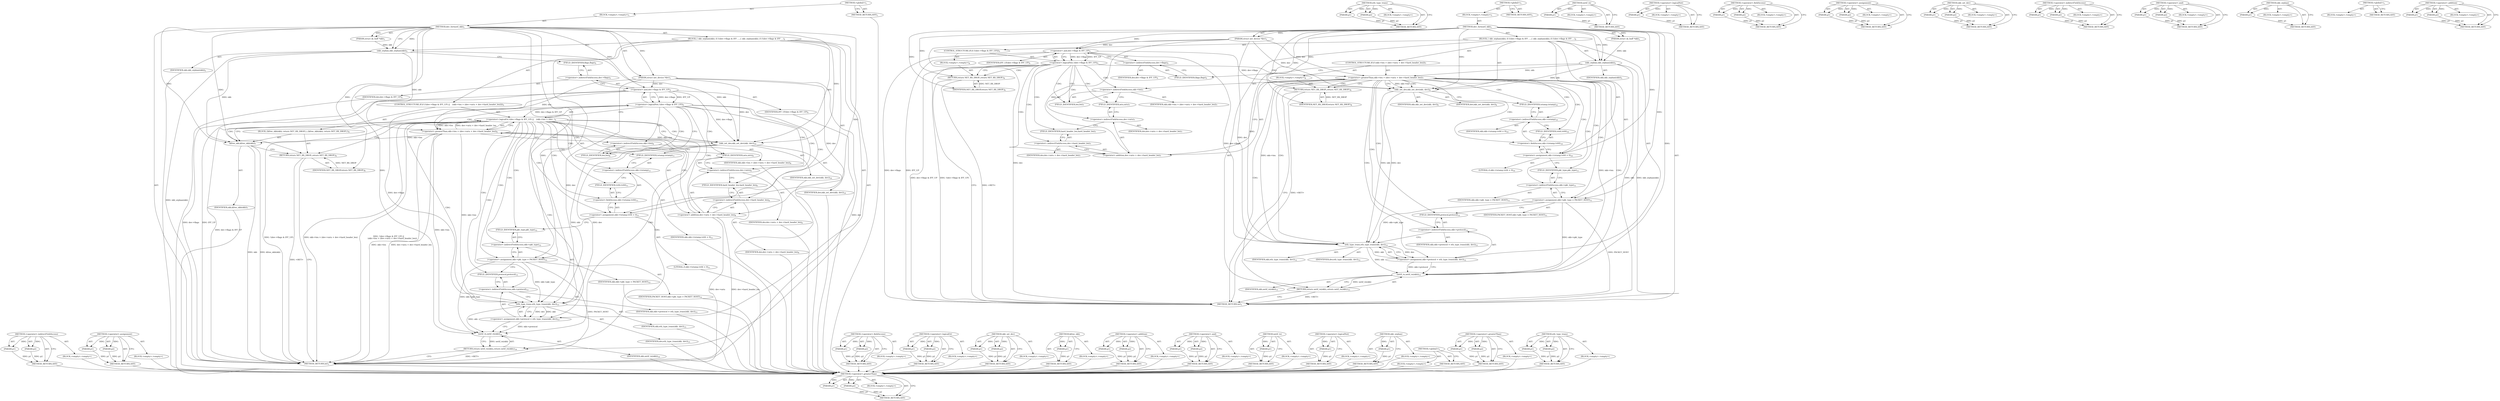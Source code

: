 digraph "eth_type_trans" {
vulnerable_103 [label=<(METHOD,&lt;operator&gt;.greaterThan)>];
vulnerable_104 [label=<(PARAM,p1)>];
vulnerable_105 [label=<(PARAM,p2)>];
vulnerable_106 [label=<(BLOCK,&lt;empty&gt;,&lt;empty&gt;)>];
vulnerable_107 [label=<(METHOD_RETURN,ANY)>];
vulnerable_128 [label=<(METHOD,eth_type_trans)>];
vulnerable_129 [label=<(PARAM,p1)>];
vulnerable_130 [label=<(PARAM,p2)>];
vulnerable_131 [label=<(BLOCK,&lt;empty&gt;,&lt;empty&gt;)>];
vulnerable_132 [label=<(METHOD_RETURN,ANY)>];
vulnerable_6 [label=<(METHOD,&lt;global&gt;)<SUB>1</SUB>>];
vulnerable_7 [label=<(BLOCK,&lt;empty&gt;,&lt;empty&gt;)<SUB>1</SUB>>];
vulnerable_8 [label=<(METHOD,dev_forward_skb)<SUB>1</SUB>>];
vulnerable_9 [label=<(PARAM,struct net_device *dev)<SUB>1</SUB>>];
vulnerable_10 [label=<(PARAM,struct sk_buff *skb)<SUB>1</SUB>>];
vulnerable_11 [label=<(BLOCK,{
 	skb_orphan(skb);
 
	if (!(dev-&gt;flags &amp; IFF_...,{
 	skb_orphan(skb);
 
	if (!(dev-&gt;flags &amp; IFF_...)<SUB>2</SUB>>];
vulnerable_12 [label=<(skb_orphan,skb_orphan(skb))<SUB>3</SUB>>];
vulnerable_13 [label=<(IDENTIFIER,skb,skb_orphan(skb))<SUB>3</SUB>>];
vulnerable_14 [label=<(CONTROL_STRUCTURE,IF,if (!(dev-&gt;flags &amp; IFF_UP)))<SUB>5</SUB>>];
vulnerable_15 [label=<(&lt;operator&gt;.logicalNot,!(dev-&gt;flags &amp; IFF_UP))<SUB>5</SUB>>];
vulnerable_16 [label=<(&lt;operator&gt;.and,dev-&gt;flags &amp; IFF_UP)<SUB>5</SUB>>];
vulnerable_17 [label=<(&lt;operator&gt;.indirectFieldAccess,dev-&gt;flags)<SUB>5</SUB>>];
vulnerable_18 [label=<(IDENTIFIER,dev,dev-&gt;flags &amp; IFF_UP)<SUB>5</SUB>>];
vulnerable_19 [label=<(FIELD_IDENTIFIER,flags,flags)<SUB>5</SUB>>];
vulnerable_20 [label=<(IDENTIFIER,IFF_UP,dev-&gt;flags &amp; IFF_UP)<SUB>5</SUB>>];
vulnerable_21 [label=<(BLOCK,&lt;empty&gt;,&lt;empty&gt;)<SUB>6</SUB>>];
vulnerable_22 [label=<(RETURN,return NET_RX_DROP;,return NET_RX_DROP;)<SUB>6</SUB>>];
vulnerable_23 [label=<(IDENTIFIER,NET_RX_DROP,return NET_RX_DROP;)<SUB>6</SUB>>];
vulnerable_24 [label=<(CONTROL_STRUCTURE,IF,if (skb-&gt;len &gt; (dev-&gt;mtu + dev-&gt;hard_header_len)))<SUB>7</SUB>>];
vulnerable_25 [label=<(&lt;operator&gt;.greaterThan,skb-&gt;len &gt; (dev-&gt;mtu + dev-&gt;hard_header_len))<SUB>7</SUB>>];
vulnerable_26 [label=<(&lt;operator&gt;.indirectFieldAccess,skb-&gt;len)<SUB>7</SUB>>];
vulnerable_27 [label=<(IDENTIFIER,skb,skb-&gt;len &gt; (dev-&gt;mtu + dev-&gt;hard_header_len))<SUB>7</SUB>>];
vulnerable_28 [label=<(FIELD_IDENTIFIER,len,len)<SUB>7</SUB>>];
vulnerable_29 [label=<(&lt;operator&gt;.addition,dev-&gt;mtu + dev-&gt;hard_header_len)<SUB>7</SUB>>];
vulnerable_30 [label=<(&lt;operator&gt;.indirectFieldAccess,dev-&gt;mtu)<SUB>7</SUB>>];
vulnerable_31 [label=<(IDENTIFIER,dev,dev-&gt;mtu + dev-&gt;hard_header_len)<SUB>7</SUB>>];
vulnerable_32 [label=<(FIELD_IDENTIFIER,mtu,mtu)<SUB>7</SUB>>];
vulnerable_33 [label=<(&lt;operator&gt;.indirectFieldAccess,dev-&gt;hard_header_len)<SUB>7</SUB>>];
vulnerable_34 [label=<(IDENTIFIER,dev,dev-&gt;mtu + dev-&gt;hard_header_len)<SUB>7</SUB>>];
vulnerable_35 [label=<(FIELD_IDENTIFIER,hard_header_len,hard_header_len)<SUB>7</SUB>>];
vulnerable_36 [label=<(BLOCK,&lt;empty&gt;,&lt;empty&gt;)<SUB>8</SUB>>];
vulnerable_37 [label=<(RETURN,return NET_RX_DROP;,return NET_RX_DROP;)<SUB>8</SUB>>];
vulnerable_38 [label=<(IDENTIFIER,NET_RX_DROP,return NET_RX_DROP;)<SUB>8</SUB>>];
vulnerable_39 [label=<(skb_set_dev,skb_set_dev(skb, dev))<SUB>9</SUB>>];
vulnerable_40 [label=<(IDENTIFIER,skb,skb_set_dev(skb, dev))<SUB>9</SUB>>];
vulnerable_41 [label=<(IDENTIFIER,dev,skb_set_dev(skb, dev))<SUB>9</SUB>>];
vulnerable_42 [label=<(&lt;operator&gt;.assignment,skb-&gt;tstamp.tv64 = 0)<SUB>10</SUB>>];
vulnerable_43 [label=<(&lt;operator&gt;.fieldAccess,skb-&gt;tstamp.tv64)<SUB>10</SUB>>];
vulnerable_44 [label=<(&lt;operator&gt;.indirectFieldAccess,skb-&gt;tstamp)<SUB>10</SUB>>];
vulnerable_45 [label=<(IDENTIFIER,skb,skb-&gt;tstamp.tv64 = 0)<SUB>10</SUB>>];
vulnerable_46 [label=<(FIELD_IDENTIFIER,tstamp,tstamp)<SUB>10</SUB>>];
vulnerable_47 [label=<(FIELD_IDENTIFIER,tv64,tv64)<SUB>10</SUB>>];
vulnerable_48 [label=<(LITERAL,0,skb-&gt;tstamp.tv64 = 0)<SUB>10</SUB>>];
vulnerable_49 [label=<(&lt;operator&gt;.assignment,skb-&gt;pkt_type = PACKET_HOST)<SUB>11</SUB>>];
vulnerable_50 [label=<(&lt;operator&gt;.indirectFieldAccess,skb-&gt;pkt_type)<SUB>11</SUB>>];
vulnerable_51 [label=<(IDENTIFIER,skb,skb-&gt;pkt_type = PACKET_HOST)<SUB>11</SUB>>];
vulnerable_52 [label=<(FIELD_IDENTIFIER,pkt_type,pkt_type)<SUB>11</SUB>>];
vulnerable_53 [label=<(IDENTIFIER,PACKET_HOST,skb-&gt;pkt_type = PACKET_HOST)<SUB>11</SUB>>];
vulnerable_54 [label=<(&lt;operator&gt;.assignment,skb-&gt;protocol = eth_type_trans(skb, dev))<SUB>12</SUB>>];
vulnerable_55 [label=<(&lt;operator&gt;.indirectFieldAccess,skb-&gt;protocol)<SUB>12</SUB>>];
vulnerable_56 [label=<(IDENTIFIER,skb,skb-&gt;protocol = eth_type_trans(skb, dev))<SUB>12</SUB>>];
vulnerable_57 [label=<(FIELD_IDENTIFIER,protocol,protocol)<SUB>12</SUB>>];
vulnerable_58 [label=<(eth_type_trans,eth_type_trans(skb, dev))<SUB>12</SUB>>];
vulnerable_59 [label=<(IDENTIFIER,skb,eth_type_trans(skb, dev))<SUB>12</SUB>>];
vulnerable_60 [label=<(IDENTIFIER,dev,eth_type_trans(skb, dev))<SUB>12</SUB>>];
vulnerable_61 [label=<(RETURN,return netif_rx(skb);,return netif_rx(skb);)<SUB>13</SUB>>];
vulnerable_62 [label=<(netif_rx,netif_rx(skb))<SUB>13</SUB>>];
vulnerable_63 [label=<(IDENTIFIER,skb,netif_rx(skb))<SUB>13</SUB>>];
vulnerable_64 [label=<(METHOD_RETURN,int)<SUB>1</SUB>>];
vulnerable_66 [label=<(METHOD_RETURN,ANY)<SUB>1</SUB>>];
vulnerable_133 [label=<(METHOD,netif_rx)>];
vulnerable_134 [label=<(PARAM,p1)>];
vulnerable_135 [label=<(BLOCK,&lt;empty&gt;,&lt;empty&gt;)>];
vulnerable_136 [label=<(METHOD_RETURN,ANY)>];
vulnerable_89 [label=<(METHOD,&lt;operator&gt;.logicalNot)>];
vulnerable_90 [label=<(PARAM,p1)>];
vulnerable_91 [label=<(BLOCK,&lt;empty&gt;,&lt;empty&gt;)>];
vulnerable_92 [label=<(METHOD_RETURN,ANY)>];
vulnerable_123 [label=<(METHOD,&lt;operator&gt;.fieldAccess)>];
vulnerable_124 [label=<(PARAM,p1)>];
vulnerable_125 [label=<(PARAM,p2)>];
vulnerable_126 [label=<(BLOCK,&lt;empty&gt;,&lt;empty&gt;)>];
vulnerable_127 [label=<(METHOD_RETURN,ANY)>];
vulnerable_118 [label=<(METHOD,&lt;operator&gt;.assignment)>];
vulnerable_119 [label=<(PARAM,p1)>];
vulnerable_120 [label=<(PARAM,p2)>];
vulnerable_121 [label=<(BLOCK,&lt;empty&gt;,&lt;empty&gt;)>];
vulnerable_122 [label=<(METHOD_RETURN,ANY)>];
vulnerable_113 [label=<(METHOD,skb_set_dev)>];
vulnerable_114 [label=<(PARAM,p1)>];
vulnerable_115 [label=<(PARAM,p2)>];
vulnerable_116 [label=<(BLOCK,&lt;empty&gt;,&lt;empty&gt;)>];
vulnerable_117 [label=<(METHOD_RETURN,ANY)>];
vulnerable_98 [label=<(METHOD,&lt;operator&gt;.indirectFieldAccess)>];
vulnerable_99 [label=<(PARAM,p1)>];
vulnerable_100 [label=<(PARAM,p2)>];
vulnerable_101 [label=<(BLOCK,&lt;empty&gt;,&lt;empty&gt;)>];
vulnerable_102 [label=<(METHOD_RETURN,ANY)>];
vulnerable_93 [label=<(METHOD,&lt;operator&gt;.and)>];
vulnerable_94 [label=<(PARAM,p1)>];
vulnerable_95 [label=<(PARAM,p2)>];
vulnerable_96 [label=<(BLOCK,&lt;empty&gt;,&lt;empty&gt;)>];
vulnerable_97 [label=<(METHOD_RETURN,ANY)>];
vulnerable_85 [label=<(METHOD,skb_orphan)>];
vulnerable_86 [label=<(PARAM,p1)>];
vulnerable_87 [label=<(BLOCK,&lt;empty&gt;,&lt;empty&gt;)>];
vulnerable_88 [label=<(METHOD_RETURN,ANY)>];
vulnerable_79 [label=<(METHOD,&lt;global&gt;)<SUB>1</SUB>>];
vulnerable_80 [label=<(BLOCK,&lt;empty&gt;,&lt;empty&gt;)>];
vulnerable_81 [label=<(METHOD_RETURN,ANY)>];
vulnerable_108 [label=<(METHOD,&lt;operator&gt;.addition)>];
vulnerable_109 [label=<(PARAM,p1)>];
vulnerable_110 [label=<(PARAM,p2)>];
vulnerable_111 [label=<(BLOCK,&lt;empty&gt;,&lt;empty&gt;)>];
vulnerable_112 [label=<(METHOD_RETURN,ANY)>];
fixed_102 [label=<(METHOD,&lt;operator&gt;.indirectFieldAccess)>];
fixed_103 [label=<(PARAM,p1)>];
fixed_104 [label=<(PARAM,p2)>];
fixed_105 [label=<(BLOCK,&lt;empty&gt;,&lt;empty&gt;)>];
fixed_106 [label=<(METHOD_RETURN,ANY)>];
fixed_126 [label=<(METHOD,&lt;operator&gt;.assignment)>];
fixed_127 [label=<(PARAM,p1)>];
fixed_128 [label=<(PARAM,p2)>];
fixed_129 [label=<(BLOCK,&lt;empty&gt;,&lt;empty&gt;)>];
fixed_130 [label=<(METHOD_RETURN,ANY)>];
fixed_6 [label=<(METHOD,&lt;global&gt;)<SUB>1</SUB>>];
fixed_7 [label=<(BLOCK,&lt;empty&gt;,&lt;empty&gt;)<SUB>1</SUB>>];
fixed_8 [label=<(METHOD,dev_forward_skb)<SUB>1</SUB>>];
fixed_9 [label=<(PARAM,struct net_device *dev)<SUB>1</SUB>>];
fixed_10 [label=<(PARAM,struct sk_buff *skb)<SUB>1</SUB>>];
fixed_11 [label=<(BLOCK,{
 	skb_orphan(skb);
 
	if (!(dev-&gt;flags &amp; IFF_...,{
 	skb_orphan(skb);
 
	if (!(dev-&gt;flags &amp; IFF_...)<SUB>2</SUB>>];
fixed_12 [label=<(skb_orphan,skb_orphan(skb))<SUB>3</SUB>>];
fixed_13 [label=<(IDENTIFIER,skb,skb_orphan(skb))<SUB>3</SUB>>];
fixed_14 [label=<(CONTROL_STRUCTURE,IF,if (!(dev-&gt;flags &amp; IFF_UP) ||
	    (skb-&gt;len &gt; (dev-&gt;mtu + dev-&gt;hard_header_len))))<SUB>5</SUB>>];
fixed_15 [label=<(&lt;operator&gt;.logicalOr,!(dev-&gt;flags &amp; IFF_UP) ||
	    (skb-&gt;len &gt; (dev...)<SUB>5</SUB>>];
fixed_16 [label=<(&lt;operator&gt;.logicalNot,!(dev-&gt;flags &amp; IFF_UP))<SUB>5</SUB>>];
fixed_17 [label=<(&lt;operator&gt;.and,dev-&gt;flags &amp; IFF_UP)<SUB>5</SUB>>];
fixed_18 [label=<(&lt;operator&gt;.indirectFieldAccess,dev-&gt;flags)<SUB>5</SUB>>];
fixed_19 [label=<(IDENTIFIER,dev,dev-&gt;flags &amp; IFF_UP)<SUB>5</SUB>>];
fixed_20 [label=<(FIELD_IDENTIFIER,flags,flags)<SUB>5</SUB>>];
fixed_21 [label=<(IDENTIFIER,IFF_UP,dev-&gt;flags &amp; IFF_UP)<SUB>5</SUB>>];
fixed_22 [label=<(&lt;operator&gt;.greaterThan,skb-&gt;len &gt; (dev-&gt;mtu + dev-&gt;hard_header_len))<SUB>6</SUB>>];
fixed_23 [label=<(&lt;operator&gt;.indirectFieldAccess,skb-&gt;len)<SUB>6</SUB>>];
fixed_24 [label=<(IDENTIFIER,skb,skb-&gt;len &gt; (dev-&gt;mtu + dev-&gt;hard_header_len))<SUB>6</SUB>>];
fixed_25 [label=<(FIELD_IDENTIFIER,len,len)<SUB>6</SUB>>];
fixed_26 [label=<(&lt;operator&gt;.addition,dev-&gt;mtu + dev-&gt;hard_header_len)<SUB>6</SUB>>];
fixed_27 [label=<(&lt;operator&gt;.indirectFieldAccess,dev-&gt;mtu)<SUB>6</SUB>>];
fixed_28 [label=<(IDENTIFIER,dev,dev-&gt;mtu + dev-&gt;hard_header_len)<SUB>6</SUB>>];
fixed_29 [label=<(FIELD_IDENTIFIER,mtu,mtu)<SUB>6</SUB>>];
fixed_30 [label=<(&lt;operator&gt;.indirectFieldAccess,dev-&gt;hard_header_len)<SUB>6</SUB>>];
fixed_31 [label=<(IDENTIFIER,dev,dev-&gt;mtu + dev-&gt;hard_header_len)<SUB>6</SUB>>];
fixed_32 [label=<(FIELD_IDENTIFIER,hard_header_len,hard_header_len)<SUB>6</SUB>>];
fixed_33 [label=<(BLOCK,{
		kfree_skb(skb);
 		return NET_RX_DROP;
	},{
		kfree_skb(skb);
 		return NET_RX_DROP;
	})<SUB>6</SUB>>];
fixed_34 [label=<(kfree_skb,kfree_skb(skb))<SUB>7</SUB>>];
fixed_35 [label=<(IDENTIFIER,skb,kfree_skb(skb))<SUB>7</SUB>>];
fixed_36 [label=<(RETURN,return NET_RX_DROP;,return NET_RX_DROP;)<SUB>8</SUB>>];
fixed_37 [label=<(IDENTIFIER,NET_RX_DROP,return NET_RX_DROP;)<SUB>8</SUB>>];
fixed_38 [label=<(skb_set_dev,skb_set_dev(skb, dev))<SUB>10</SUB>>];
fixed_39 [label=<(IDENTIFIER,skb,skb_set_dev(skb, dev))<SUB>10</SUB>>];
fixed_40 [label=<(IDENTIFIER,dev,skb_set_dev(skb, dev))<SUB>10</SUB>>];
fixed_41 [label=<(&lt;operator&gt;.assignment,skb-&gt;tstamp.tv64 = 0)<SUB>11</SUB>>];
fixed_42 [label=<(&lt;operator&gt;.fieldAccess,skb-&gt;tstamp.tv64)<SUB>11</SUB>>];
fixed_43 [label=<(&lt;operator&gt;.indirectFieldAccess,skb-&gt;tstamp)<SUB>11</SUB>>];
fixed_44 [label=<(IDENTIFIER,skb,skb-&gt;tstamp.tv64 = 0)<SUB>11</SUB>>];
fixed_45 [label=<(FIELD_IDENTIFIER,tstamp,tstamp)<SUB>11</SUB>>];
fixed_46 [label=<(FIELD_IDENTIFIER,tv64,tv64)<SUB>11</SUB>>];
fixed_47 [label=<(LITERAL,0,skb-&gt;tstamp.tv64 = 0)<SUB>11</SUB>>];
fixed_48 [label=<(&lt;operator&gt;.assignment,skb-&gt;pkt_type = PACKET_HOST)<SUB>12</SUB>>];
fixed_49 [label=<(&lt;operator&gt;.indirectFieldAccess,skb-&gt;pkt_type)<SUB>12</SUB>>];
fixed_50 [label=<(IDENTIFIER,skb,skb-&gt;pkt_type = PACKET_HOST)<SUB>12</SUB>>];
fixed_51 [label=<(FIELD_IDENTIFIER,pkt_type,pkt_type)<SUB>12</SUB>>];
fixed_52 [label=<(IDENTIFIER,PACKET_HOST,skb-&gt;pkt_type = PACKET_HOST)<SUB>12</SUB>>];
fixed_53 [label=<(&lt;operator&gt;.assignment,skb-&gt;protocol = eth_type_trans(skb, dev))<SUB>13</SUB>>];
fixed_54 [label=<(&lt;operator&gt;.indirectFieldAccess,skb-&gt;protocol)<SUB>13</SUB>>];
fixed_55 [label=<(IDENTIFIER,skb,skb-&gt;protocol = eth_type_trans(skb, dev))<SUB>13</SUB>>];
fixed_56 [label=<(FIELD_IDENTIFIER,protocol,protocol)<SUB>13</SUB>>];
fixed_57 [label=<(eth_type_trans,eth_type_trans(skb, dev))<SUB>13</SUB>>];
fixed_58 [label=<(IDENTIFIER,skb,eth_type_trans(skb, dev))<SUB>13</SUB>>];
fixed_59 [label=<(IDENTIFIER,dev,eth_type_trans(skb, dev))<SUB>13</SUB>>];
fixed_60 [label=<(RETURN,return netif_rx(skb);,return netif_rx(skb);)<SUB>14</SUB>>];
fixed_61 [label=<(netif_rx,netif_rx(skb))<SUB>14</SUB>>];
fixed_62 [label=<(IDENTIFIER,skb,netif_rx(skb))<SUB>14</SUB>>];
fixed_63 [label=<(METHOD_RETURN,int)<SUB>1</SUB>>];
fixed_65 [label=<(METHOD_RETURN,ANY)<SUB>1</SUB>>];
fixed_131 [label=<(METHOD,&lt;operator&gt;.fieldAccess)>];
fixed_132 [label=<(PARAM,p1)>];
fixed_133 [label=<(PARAM,p2)>];
fixed_134 [label=<(BLOCK,&lt;empty&gt;,&lt;empty&gt;)>];
fixed_135 [label=<(METHOD_RETURN,ANY)>];
fixed_88 [label=<(METHOD,&lt;operator&gt;.logicalOr)>];
fixed_89 [label=<(PARAM,p1)>];
fixed_90 [label=<(PARAM,p2)>];
fixed_91 [label=<(BLOCK,&lt;empty&gt;,&lt;empty&gt;)>];
fixed_92 [label=<(METHOD_RETURN,ANY)>];
fixed_121 [label=<(METHOD,skb_set_dev)>];
fixed_122 [label=<(PARAM,p1)>];
fixed_123 [label=<(PARAM,p2)>];
fixed_124 [label=<(BLOCK,&lt;empty&gt;,&lt;empty&gt;)>];
fixed_125 [label=<(METHOD_RETURN,ANY)>];
fixed_117 [label=<(METHOD,kfree_skb)>];
fixed_118 [label=<(PARAM,p1)>];
fixed_119 [label=<(BLOCK,&lt;empty&gt;,&lt;empty&gt;)>];
fixed_120 [label=<(METHOD_RETURN,ANY)>];
fixed_112 [label=<(METHOD,&lt;operator&gt;.addition)>];
fixed_113 [label=<(PARAM,p1)>];
fixed_114 [label=<(PARAM,p2)>];
fixed_115 [label=<(BLOCK,&lt;empty&gt;,&lt;empty&gt;)>];
fixed_116 [label=<(METHOD_RETURN,ANY)>];
fixed_97 [label=<(METHOD,&lt;operator&gt;.and)>];
fixed_98 [label=<(PARAM,p1)>];
fixed_99 [label=<(PARAM,p2)>];
fixed_100 [label=<(BLOCK,&lt;empty&gt;,&lt;empty&gt;)>];
fixed_101 [label=<(METHOD_RETURN,ANY)>];
fixed_141 [label=<(METHOD,netif_rx)>];
fixed_142 [label=<(PARAM,p1)>];
fixed_143 [label=<(BLOCK,&lt;empty&gt;,&lt;empty&gt;)>];
fixed_144 [label=<(METHOD_RETURN,ANY)>];
fixed_93 [label=<(METHOD,&lt;operator&gt;.logicalNot)>];
fixed_94 [label=<(PARAM,p1)>];
fixed_95 [label=<(BLOCK,&lt;empty&gt;,&lt;empty&gt;)>];
fixed_96 [label=<(METHOD_RETURN,ANY)>];
fixed_84 [label=<(METHOD,skb_orphan)>];
fixed_85 [label=<(PARAM,p1)>];
fixed_86 [label=<(BLOCK,&lt;empty&gt;,&lt;empty&gt;)>];
fixed_87 [label=<(METHOD_RETURN,ANY)>];
fixed_78 [label=<(METHOD,&lt;global&gt;)<SUB>1</SUB>>];
fixed_79 [label=<(BLOCK,&lt;empty&gt;,&lt;empty&gt;)>];
fixed_80 [label=<(METHOD_RETURN,ANY)>];
fixed_107 [label=<(METHOD,&lt;operator&gt;.greaterThan)>];
fixed_108 [label=<(PARAM,p1)>];
fixed_109 [label=<(PARAM,p2)>];
fixed_110 [label=<(BLOCK,&lt;empty&gt;,&lt;empty&gt;)>];
fixed_111 [label=<(METHOD_RETURN,ANY)>];
fixed_136 [label=<(METHOD,eth_type_trans)>];
fixed_137 [label=<(PARAM,p1)>];
fixed_138 [label=<(PARAM,p2)>];
fixed_139 [label=<(BLOCK,&lt;empty&gt;,&lt;empty&gt;)>];
fixed_140 [label=<(METHOD_RETURN,ANY)>];
vulnerable_103 -> vulnerable_104  [key=0, label="AST: "];
vulnerable_103 -> vulnerable_104  [key=1, label="DDG: "];
vulnerable_103 -> vulnerable_106  [key=0, label="AST: "];
vulnerable_103 -> vulnerable_105  [key=0, label="AST: "];
vulnerable_103 -> vulnerable_105  [key=1, label="DDG: "];
vulnerable_103 -> vulnerable_107  [key=0, label="AST: "];
vulnerable_103 -> vulnerable_107  [key=1, label="CFG: "];
vulnerable_104 -> vulnerable_107  [key=0, label="DDG: p1"];
vulnerable_105 -> vulnerable_107  [key=0, label="DDG: p2"];
vulnerable_128 -> vulnerable_129  [key=0, label="AST: "];
vulnerable_128 -> vulnerable_129  [key=1, label="DDG: "];
vulnerable_128 -> vulnerable_131  [key=0, label="AST: "];
vulnerable_128 -> vulnerable_130  [key=0, label="AST: "];
vulnerable_128 -> vulnerable_130  [key=1, label="DDG: "];
vulnerable_128 -> vulnerable_132  [key=0, label="AST: "];
vulnerable_128 -> vulnerable_132  [key=1, label="CFG: "];
vulnerable_129 -> vulnerable_132  [key=0, label="DDG: p1"];
vulnerable_130 -> vulnerable_132  [key=0, label="DDG: p2"];
vulnerable_6 -> vulnerable_7  [key=0, label="AST: "];
vulnerable_6 -> vulnerable_66  [key=0, label="AST: "];
vulnerable_6 -> vulnerable_66  [key=1, label="CFG: "];
vulnerable_7 -> vulnerable_8  [key=0, label="AST: "];
vulnerable_8 -> vulnerable_9  [key=0, label="AST: "];
vulnerable_8 -> vulnerable_9  [key=1, label="DDG: "];
vulnerable_8 -> vulnerable_10  [key=0, label="AST: "];
vulnerable_8 -> vulnerable_10  [key=1, label="DDG: "];
vulnerable_8 -> vulnerable_11  [key=0, label="AST: "];
vulnerable_8 -> vulnerable_64  [key=0, label="AST: "];
vulnerable_8 -> vulnerable_12  [key=0, label="CFG: "];
vulnerable_8 -> vulnerable_12  [key=1, label="DDG: "];
vulnerable_8 -> vulnerable_42  [key=0, label="DDG: "];
vulnerable_8 -> vulnerable_49  [key=0, label="DDG: "];
vulnerable_8 -> vulnerable_39  [key=0, label="DDG: "];
vulnerable_8 -> vulnerable_22  [key=0, label="DDG: "];
vulnerable_8 -> vulnerable_37  [key=0, label="DDG: "];
vulnerable_8 -> vulnerable_58  [key=0, label="DDG: "];
vulnerable_8 -> vulnerable_62  [key=0, label="DDG: "];
vulnerable_8 -> vulnerable_16  [key=0, label="DDG: "];
vulnerable_8 -> vulnerable_23  [key=0, label="DDG: "];
vulnerable_8 -> vulnerable_38  [key=0, label="DDG: "];
vulnerable_9 -> vulnerable_64  [key=0, label="DDG: dev"];
vulnerable_9 -> vulnerable_39  [key=0, label="DDG: dev"];
vulnerable_9 -> vulnerable_25  [key=0, label="DDG: dev"];
vulnerable_9 -> vulnerable_58  [key=0, label="DDG: dev"];
vulnerable_9 -> vulnerable_16  [key=0, label="DDG: dev"];
vulnerable_9 -> vulnerable_29  [key=0, label="DDG: dev"];
vulnerable_10 -> vulnerable_12  [key=0, label="DDG: skb"];
vulnerable_11 -> vulnerable_12  [key=0, label="AST: "];
vulnerable_11 -> vulnerable_14  [key=0, label="AST: "];
vulnerable_11 -> vulnerable_24  [key=0, label="AST: "];
vulnerable_11 -> vulnerable_39  [key=0, label="AST: "];
vulnerable_11 -> vulnerable_42  [key=0, label="AST: "];
vulnerable_11 -> vulnerable_49  [key=0, label="AST: "];
vulnerable_11 -> vulnerable_54  [key=0, label="AST: "];
vulnerable_11 -> vulnerable_61  [key=0, label="AST: "];
vulnerable_12 -> vulnerable_13  [key=0, label="AST: "];
vulnerable_12 -> vulnerable_19  [key=0, label="CFG: "];
vulnerable_12 -> vulnerable_64  [key=0, label="DDG: skb"];
vulnerable_12 -> vulnerable_64  [key=1, label="DDG: skb_orphan(skb)"];
vulnerable_12 -> vulnerable_39  [key=0, label="DDG: skb"];
vulnerable_12 -> vulnerable_25  [key=0, label="DDG: skb"];
vulnerable_14 -> vulnerable_15  [key=0, label="AST: "];
vulnerable_14 -> vulnerable_21  [key=0, label="AST: "];
vulnerable_15 -> vulnerable_16  [key=0, label="AST: "];
vulnerable_15 -> vulnerable_22  [key=0, label="CFG: "];
vulnerable_15 -> vulnerable_22  [key=1, label="CDG: "];
vulnerable_15 -> vulnerable_28  [key=0, label="CFG: "];
vulnerable_15 -> vulnerable_28  [key=1, label="CDG: "];
vulnerable_15 -> vulnerable_64  [key=0, label="DDG: dev-&gt;flags &amp; IFF_UP"];
vulnerable_15 -> vulnerable_64  [key=1, label="DDG: !(dev-&gt;flags &amp; IFF_UP)"];
vulnerable_15 -> vulnerable_30  [key=0, label="CDG: "];
vulnerable_15 -> vulnerable_32  [key=0, label="CDG: "];
vulnerable_15 -> vulnerable_33  [key=0, label="CDG: "];
vulnerable_15 -> vulnerable_26  [key=0, label="CDG: "];
vulnerable_15 -> vulnerable_25  [key=0, label="CDG: "];
vulnerable_15 -> vulnerable_29  [key=0, label="CDG: "];
vulnerable_15 -> vulnerable_35  [key=0, label="CDG: "];
vulnerable_16 -> vulnerable_17  [key=0, label="AST: "];
vulnerable_16 -> vulnerable_20  [key=0, label="AST: "];
vulnerable_16 -> vulnerable_15  [key=0, label="CFG: "];
vulnerable_16 -> vulnerable_15  [key=1, label="DDG: dev-&gt;flags"];
vulnerable_16 -> vulnerable_15  [key=2, label="DDG: IFF_UP"];
vulnerable_16 -> vulnerable_64  [key=0, label="DDG: dev-&gt;flags"];
vulnerable_16 -> vulnerable_64  [key=1, label="DDG: IFF_UP"];
vulnerable_16 -> vulnerable_39  [key=0, label="DDG: dev-&gt;flags"];
vulnerable_16 -> vulnerable_58  [key=0, label="DDG: dev-&gt;flags"];
vulnerable_17 -> vulnerable_18  [key=0, label="AST: "];
vulnerable_17 -> vulnerable_19  [key=0, label="AST: "];
vulnerable_17 -> vulnerable_16  [key=0, label="CFG: "];
vulnerable_19 -> vulnerable_17  [key=0, label="CFG: "];
vulnerable_21 -> vulnerable_22  [key=0, label="AST: "];
vulnerable_22 -> vulnerable_23  [key=0, label="AST: "];
vulnerable_22 -> vulnerable_64  [key=0, label="CFG: "];
vulnerable_22 -> vulnerable_64  [key=1, label="DDG: &lt;RET&gt;"];
vulnerable_23 -> vulnerable_22  [key=0, label="DDG: NET_RX_DROP"];
vulnerable_24 -> vulnerable_25  [key=0, label="AST: "];
vulnerable_24 -> vulnerable_36  [key=0, label="AST: "];
vulnerable_25 -> vulnerable_26  [key=0, label="AST: "];
vulnerable_25 -> vulnerable_29  [key=0, label="AST: "];
vulnerable_25 -> vulnerable_37  [key=0, label="CFG: "];
vulnerable_25 -> vulnerable_37  [key=1, label="CDG: "];
vulnerable_25 -> vulnerable_39  [key=0, label="CFG: "];
vulnerable_25 -> vulnerable_39  [key=1, label="DDG: skb-&gt;len"];
vulnerable_25 -> vulnerable_39  [key=2, label="CDG: "];
vulnerable_25 -> vulnerable_58  [key=0, label="DDG: skb-&gt;len"];
vulnerable_25 -> vulnerable_58  [key=1, label="CDG: "];
vulnerable_25 -> vulnerable_62  [key=0, label="DDG: skb-&gt;len"];
vulnerable_25 -> vulnerable_62  [key=1, label="CDG: "];
vulnerable_25 -> vulnerable_47  [key=0, label="CDG: "];
vulnerable_25 -> vulnerable_49  [key=0, label="CDG: "];
vulnerable_25 -> vulnerable_61  [key=0, label="CDG: "];
vulnerable_25 -> vulnerable_42  [key=0, label="CDG: "];
vulnerable_25 -> vulnerable_57  [key=0, label="CDG: "];
vulnerable_25 -> vulnerable_52  [key=0, label="CDG: "];
vulnerable_25 -> vulnerable_46  [key=0, label="CDG: "];
vulnerable_25 -> vulnerable_50  [key=0, label="CDG: "];
vulnerable_25 -> vulnerable_44  [key=0, label="CDG: "];
vulnerable_25 -> vulnerable_55  [key=0, label="CDG: "];
vulnerable_25 -> vulnerable_54  [key=0, label="CDG: "];
vulnerable_25 -> vulnerable_43  [key=0, label="CDG: "];
vulnerable_26 -> vulnerable_27  [key=0, label="AST: "];
vulnerable_26 -> vulnerable_28  [key=0, label="AST: "];
vulnerable_26 -> vulnerable_32  [key=0, label="CFG: "];
vulnerable_28 -> vulnerable_26  [key=0, label="CFG: "];
vulnerable_29 -> vulnerable_30  [key=0, label="AST: "];
vulnerable_29 -> vulnerable_33  [key=0, label="AST: "];
vulnerable_29 -> vulnerable_25  [key=0, label="CFG: "];
vulnerable_30 -> vulnerable_31  [key=0, label="AST: "];
vulnerable_30 -> vulnerable_32  [key=0, label="AST: "];
vulnerable_30 -> vulnerable_35  [key=0, label="CFG: "];
vulnerable_32 -> vulnerable_30  [key=0, label="CFG: "];
vulnerable_33 -> vulnerable_34  [key=0, label="AST: "];
vulnerable_33 -> vulnerable_35  [key=0, label="AST: "];
vulnerable_33 -> vulnerable_29  [key=0, label="CFG: "];
vulnerable_35 -> vulnerable_33  [key=0, label="CFG: "];
vulnerable_36 -> vulnerable_37  [key=0, label="AST: "];
vulnerable_37 -> vulnerable_38  [key=0, label="AST: "];
vulnerable_37 -> vulnerable_64  [key=0, label="CFG: "];
vulnerable_37 -> vulnerable_64  [key=1, label="DDG: &lt;RET&gt;"];
vulnerable_38 -> vulnerable_37  [key=0, label="DDG: NET_RX_DROP"];
vulnerable_39 -> vulnerable_40  [key=0, label="AST: "];
vulnerable_39 -> vulnerable_41  [key=0, label="AST: "];
vulnerable_39 -> vulnerable_46  [key=0, label="CFG: "];
vulnerable_39 -> vulnerable_58  [key=0, label="DDG: skb"];
vulnerable_39 -> vulnerable_58  [key=1, label="DDG: dev"];
vulnerable_42 -> vulnerable_43  [key=0, label="AST: "];
vulnerable_42 -> vulnerable_48  [key=0, label="AST: "];
vulnerable_42 -> vulnerable_52  [key=0, label="CFG: "];
vulnerable_43 -> vulnerable_44  [key=0, label="AST: "];
vulnerable_43 -> vulnerable_47  [key=0, label="AST: "];
vulnerable_43 -> vulnerable_42  [key=0, label="CFG: "];
vulnerable_44 -> vulnerable_45  [key=0, label="AST: "];
vulnerable_44 -> vulnerable_46  [key=0, label="AST: "];
vulnerable_44 -> vulnerable_47  [key=0, label="CFG: "];
vulnerable_46 -> vulnerable_44  [key=0, label="CFG: "];
vulnerable_47 -> vulnerable_43  [key=0, label="CFG: "];
vulnerable_49 -> vulnerable_50  [key=0, label="AST: "];
vulnerable_49 -> vulnerable_53  [key=0, label="AST: "];
vulnerable_49 -> vulnerable_57  [key=0, label="CFG: "];
vulnerable_49 -> vulnerable_64  [key=0, label="DDG: PACKET_HOST"];
vulnerable_49 -> vulnerable_58  [key=0, label="DDG: skb-&gt;pkt_type"];
vulnerable_49 -> vulnerable_62  [key=0, label="DDG: skb-&gt;pkt_type"];
vulnerable_50 -> vulnerable_51  [key=0, label="AST: "];
vulnerable_50 -> vulnerable_52  [key=0, label="AST: "];
vulnerable_50 -> vulnerable_49  [key=0, label="CFG: "];
vulnerable_52 -> vulnerable_50  [key=0, label="CFG: "];
vulnerable_54 -> vulnerable_55  [key=0, label="AST: "];
vulnerable_54 -> vulnerable_58  [key=0, label="AST: "];
vulnerable_54 -> vulnerable_62  [key=0, label="CFG: "];
vulnerable_54 -> vulnerable_62  [key=1, label="DDG: skb-&gt;protocol"];
vulnerable_55 -> vulnerable_56  [key=0, label="AST: "];
vulnerable_55 -> vulnerable_57  [key=0, label="AST: "];
vulnerable_55 -> vulnerable_58  [key=0, label="CFG: "];
vulnerable_57 -> vulnerable_55  [key=0, label="CFG: "];
vulnerable_58 -> vulnerable_59  [key=0, label="AST: "];
vulnerable_58 -> vulnerable_60  [key=0, label="AST: "];
vulnerable_58 -> vulnerable_54  [key=0, label="CFG: "];
vulnerable_58 -> vulnerable_54  [key=1, label="DDG: skb"];
vulnerable_58 -> vulnerable_54  [key=2, label="DDG: dev"];
vulnerable_58 -> vulnerable_62  [key=0, label="DDG: skb"];
vulnerable_61 -> vulnerable_62  [key=0, label="AST: "];
vulnerable_61 -> vulnerable_64  [key=0, label="CFG: "];
vulnerable_61 -> vulnerable_64  [key=1, label="DDG: &lt;RET&gt;"];
vulnerable_62 -> vulnerable_63  [key=0, label="AST: "];
vulnerable_62 -> vulnerable_61  [key=0, label="CFG: "];
vulnerable_62 -> vulnerable_61  [key=1, label="DDG: netif_rx(skb)"];
vulnerable_133 -> vulnerable_134  [key=0, label="AST: "];
vulnerable_133 -> vulnerable_134  [key=1, label="DDG: "];
vulnerable_133 -> vulnerable_135  [key=0, label="AST: "];
vulnerable_133 -> vulnerable_136  [key=0, label="AST: "];
vulnerable_133 -> vulnerable_136  [key=1, label="CFG: "];
vulnerable_134 -> vulnerable_136  [key=0, label="DDG: p1"];
vulnerable_89 -> vulnerable_90  [key=0, label="AST: "];
vulnerable_89 -> vulnerable_90  [key=1, label="DDG: "];
vulnerable_89 -> vulnerable_91  [key=0, label="AST: "];
vulnerable_89 -> vulnerable_92  [key=0, label="AST: "];
vulnerable_89 -> vulnerable_92  [key=1, label="CFG: "];
vulnerable_90 -> vulnerable_92  [key=0, label="DDG: p1"];
vulnerable_123 -> vulnerable_124  [key=0, label="AST: "];
vulnerable_123 -> vulnerable_124  [key=1, label="DDG: "];
vulnerable_123 -> vulnerable_126  [key=0, label="AST: "];
vulnerable_123 -> vulnerable_125  [key=0, label="AST: "];
vulnerable_123 -> vulnerable_125  [key=1, label="DDG: "];
vulnerable_123 -> vulnerable_127  [key=0, label="AST: "];
vulnerable_123 -> vulnerable_127  [key=1, label="CFG: "];
vulnerable_124 -> vulnerable_127  [key=0, label="DDG: p1"];
vulnerable_125 -> vulnerable_127  [key=0, label="DDG: p2"];
vulnerable_118 -> vulnerable_119  [key=0, label="AST: "];
vulnerable_118 -> vulnerable_119  [key=1, label="DDG: "];
vulnerable_118 -> vulnerable_121  [key=0, label="AST: "];
vulnerable_118 -> vulnerable_120  [key=0, label="AST: "];
vulnerable_118 -> vulnerable_120  [key=1, label="DDG: "];
vulnerable_118 -> vulnerable_122  [key=0, label="AST: "];
vulnerable_118 -> vulnerable_122  [key=1, label="CFG: "];
vulnerable_119 -> vulnerable_122  [key=0, label="DDG: p1"];
vulnerable_120 -> vulnerable_122  [key=0, label="DDG: p2"];
vulnerable_113 -> vulnerable_114  [key=0, label="AST: "];
vulnerable_113 -> vulnerable_114  [key=1, label="DDG: "];
vulnerable_113 -> vulnerable_116  [key=0, label="AST: "];
vulnerable_113 -> vulnerable_115  [key=0, label="AST: "];
vulnerable_113 -> vulnerable_115  [key=1, label="DDG: "];
vulnerable_113 -> vulnerable_117  [key=0, label="AST: "];
vulnerable_113 -> vulnerable_117  [key=1, label="CFG: "];
vulnerable_114 -> vulnerable_117  [key=0, label="DDG: p1"];
vulnerable_115 -> vulnerable_117  [key=0, label="DDG: p2"];
vulnerable_98 -> vulnerable_99  [key=0, label="AST: "];
vulnerable_98 -> vulnerable_99  [key=1, label="DDG: "];
vulnerable_98 -> vulnerable_101  [key=0, label="AST: "];
vulnerable_98 -> vulnerable_100  [key=0, label="AST: "];
vulnerable_98 -> vulnerable_100  [key=1, label="DDG: "];
vulnerable_98 -> vulnerable_102  [key=0, label="AST: "];
vulnerable_98 -> vulnerable_102  [key=1, label="CFG: "];
vulnerable_99 -> vulnerable_102  [key=0, label="DDG: p1"];
vulnerable_100 -> vulnerable_102  [key=0, label="DDG: p2"];
vulnerable_93 -> vulnerable_94  [key=0, label="AST: "];
vulnerable_93 -> vulnerable_94  [key=1, label="DDG: "];
vulnerable_93 -> vulnerable_96  [key=0, label="AST: "];
vulnerable_93 -> vulnerable_95  [key=0, label="AST: "];
vulnerable_93 -> vulnerable_95  [key=1, label="DDG: "];
vulnerable_93 -> vulnerable_97  [key=0, label="AST: "];
vulnerable_93 -> vulnerable_97  [key=1, label="CFG: "];
vulnerable_94 -> vulnerable_97  [key=0, label="DDG: p1"];
vulnerable_95 -> vulnerable_97  [key=0, label="DDG: p2"];
vulnerable_85 -> vulnerable_86  [key=0, label="AST: "];
vulnerable_85 -> vulnerable_86  [key=1, label="DDG: "];
vulnerable_85 -> vulnerable_87  [key=0, label="AST: "];
vulnerable_85 -> vulnerable_88  [key=0, label="AST: "];
vulnerable_85 -> vulnerable_88  [key=1, label="CFG: "];
vulnerable_86 -> vulnerable_88  [key=0, label="DDG: p1"];
vulnerable_79 -> vulnerable_80  [key=0, label="AST: "];
vulnerable_79 -> vulnerable_81  [key=0, label="AST: "];
vulnerable_79 -> vulnerable_81  [key=1, label="CFG: "];
vulnerable_108 -> vulnerable_109  [key=0, label="AST: "];
vulnerable_108 -> vulnerable_109  [key=1, label="DDG: "];
vulnerable_108 -> vulnerable_111  [key=0, label="AST: "];
vulnerable_108 -> vulnerable_110  [key=0, label="AST: "];
vulnerable_108 -> vulnerable_110  [key=1, label="DDG: "];
vulnerable_108 -> vulnerable_112  [key=0, label="AST: "];
vulnerable_108 -> vulnerable_112  [key=1, label="CFG: "];
vulnerable_109 -> vulnerable_112  [key=0, label="DDG: p1"];
vulnerable_110 -> vulnerable_112  [key=0, label="DDG: p2"];
fixed_102 -> fixed_103  [key=0, label="AST: "];
fixed_102 -> fixed_103  [key=1, label="DDG: "];
fixed_102 -> fixed_105  [key=0, label="AST: "];
fixed_102 -> fixed_104  [key=0, label="AST: "];
fixed_102 -> fixed_104  [key=1, label="DDG: "];
fixed_102 -> fixed_106  [key=0, label="AST: "];
fixed_102 -> fixed_106  [key=1, label="CFG: "];
fixed_103 -> fixed_106  [key=0, label="DDG: p1"];
fixed_104 -> fixed_106  [key=0, label="DDG: p2"];
fixed_105 -> vulnerable_103  [key=0];
fixed_106 -> vulnerable_103  [key=0];
fixed_126 -> fixed_127  [key=0, label="AST: "];
fixed_126 -> fixed_127  [key=1, label="DDG: "];
fixed_126 -> fixed_129  [key=0, label="AST: "];
fixed_126 -> fixed_128  [key=0, label="AST: "];
fixed_126 -> fixed_128  [key=1, label="DDG: "];
fixed_126 -> fixed_130  [key=0, label="AST: "];
fixed_126 -> fixed_130  [key=1, label="CFG: "];
fixed_127 -> fixed_130  [key=0, label="DDG: p1"];
fixed_128 -> fixed_130  [key=0, label="DDG: p2"];
fixed_129 -> vulnerable_103  [key=0];
fixed_130 -> vulnerable_103  [key=0];
fixed_6 -> fixed_7  [key=0, label="AST: "];
fixed_6 -> fixed_65  [key=0, label="AST: "];
fixed_6 -> fixed_65  [key=1, label="CFG: "];
fixed_7 -> fixed_8  [key=0, label="AST: "];
fixed_8 -> fixed_9  [key=0, label="AST: "];
fixed_8 -> fixed_9  [key=1, label="DDG: "];
fixed_8 -> fixed_10  [key=0, label="AST: "];
fixed_8 -> fixed_10  [key=1, label="DDG: "];
fixed_8 -> fixed_11  [key=0, label="AST: "];
fixed_8 -> fixed_63  [key=0, label="AST: "];
fixed_8 -> fixed_12  [key=0, label="CFG: "];
fixed_8 -> fixed_12  [key=1, label="DDG: "];
fixed_8 -> fixed_41  [key=0, label="DDG: "];
fixed_8 -> fixed_48  [key=0, label="DDG: "];
fixed_8 -> fixed_38  [key=0, label="DDG: "];
fixed_8 -> fixed_36  [key=0, label="DDG: "];
fixed_8 -> fixed_57  [key=0, label="DDG: "];
fixed_8 -> fixed_61  [key=0, label="DDG: "];
fixed_8 -> fixed_34  [key=0, label="DDG: "];
fixed_8 -> fixed_37  [key=0, label="DDG: "];
fixed_8 -> fixed_17  [key=0, label="DDG: "];
fixed_9 -> fixed_63  [key=0, label="DDG: dev"];
fixed_9 -> fixed_38  [key=0, label="DDG: dev"];
fixed_9 -> fixed_57  [key=0, label="DDG: dev"];
fixed_9 -> fixed_22  [key=0, label="DDG: dev"];
fixed_9 -> fixed_17  [key=0, label="DDG: dev"];
fixed_9 -> fixed_26  [key=0, label="DDG: dev"];
fixed_10 -> fixed_12  [key=0, label="DDG: skb"];
fixed_11 -> fixed_12  [key=0, label="AST: "];
fixed_11 -> fixed_14  [key=0, label="AST: "];
fixed_11 -> fixed_38  [key=0, label="AST: "];
fixed_11 -> fixed_41  [key=0, label="AST: "];
fixed_11 -> fixed_48  [key=0, label="AST: "];
fixed_11 -> fixed_53  [key=0, label="AST: "];
fixed_11 -> fixed_60  [key=0, label="AST: "];
fixed_12 -> fixed_13  [key=0, label="AST: "];
fixed_12 -> fixed_20  [key=0, label="CFG: "];
fixed_12 -> fixed_63  [key=0, label="DDG: skb_orphan(skb)"];
fixed_12 -> fixed_38  [key=0, label="DDG: skb"];
fixed_12 -> fixed_22  [key=0, label="DDG: skb"];
fixed_12 -> fixed_34  [key=0, label="DDG: skb"];
fixed_13 -> vulnerable_103  [key=0];
fixed_14 -> fixed_15  [key=0, label="AST: "];
fixed_14 -> fixed_33  [key=0, label="AST: "];
fixed_15 -> fixed_16  [key=0, label="AST: "];
fixed_15 -> fixed_22  [key=0, label="AST: "];
fixed_15 -> fixed_34  [key=0, label="CFG: "];
fixed_15 -> fixed_34  [key=1, label="CDG: "];
fixed_15 -> fixed_38  [key=0, label="CFG: "];
fixed_15 -> fixed_38  [key=1, label="CDG: "];
fixed_15 -> fixed_63  [key=0, label="DDG: !(dev-&gt;flags &amp; IFF_UP)"];
fixed_15 -> fixed_63  [key=1, label="DDG: skb-&gt;len &gt; (dev-&gt;mtu + dev-&gt;hard_header_len)"];
fixed_15 -> fixed_63  [key=2, label="DDG: !(dev-&gt;flags &amp; IFF_UP) ||
	    (skb-&gt;len &gt; (dev-&gt;mtu + dev-&gt;hard_header_len))"];
fixed_15 -> fixed_48  [key=0, label="CDG: "];
fixed_15 -> fixed_49  [key=0, label="CDG: "];
fixed_15 -> fixed_60  [key=0, label="CDG: "];
fixed_15 -> fixed_61  [key=0, label="CDG: "];
fixed_15 -> fixed_42  [key=0, label="CDG: "];
fixed_15 -> fixed_51  [key=0, label="CDG: "];
fixed_15 -> fixed_57  [key=0, label="CDG: "];
fixed_15 -> fixed_36  [key=0, label="CDG: "];
fixed_15 -> fixed_46  [key=0, label="CDG: "];
fixed_15 -> fixed_53  [key=0, label="CDG: "];
fixed_15 -> fixed_56  [key=0, label="CDG: "];
fixed_15 -> fixed_41  [key=0, label="CDG: "];
fixed_15 -> fixed_45  [key=0, label="CDG: "];
fixed_15 -> fixed_54  [key=0, label="CDG: "];
fixed_15 -> fixed_43  [key=0, label="CDG: "];
fixed_16 -> fixed_17  [key=0, label="AST: "];
fixed_16 -> fixed_15  [key=0, label="CFG: "];
fixed_16 -> fixed_15  [key=1, label="DDG: dev-&gt;flags &amp; IFF_UP"];
fixed_16 -> fixed_25  [key=0, label="CFG: "];
fixed_16 -> fixed_25  [key=1, label="CDG: "];
fixed_16 -> fixed_63  [key=0, label="DDG: dev-&gt;flags &amp; IFF_UP"];
fixed_16 -> fixed_30  [key=0, label="CDG: "];
fixed_16 -> fixed_32  [key=0, label="CDG: "];
fixed_16 -> fixed_26  [key=0, label="CDG: "];
fixed_16 -> fixed_23  [key=0, label="CDG: "];
fixed_16 -> fixed_22  [key=0, label="CDG: "];
fixed_16 -> fixed_27  [key=0, label="CDG: "];
fixed_16 -> fixed_29  [key=0, label="CDG: "];
fixed_17 -> fixed_18  [key=0, label="AST: "];
fixed_17 -> fixed_21  [key=0, label="AST: "];
fixed_17 -> fixed_16  [key=0, label="CFG: "];
fixed_17 -> fixed_16  [key=1, label="DDG: dev-&gt;flags"];
fixed_17 -> fixed_16  [key=2, label="DDG: IFF_UP"];
fixed_17 -> fixed_63  [key=0, label="DDG: dev-&gt;flags"];
fixed_17 -> fixed_63  [key=1, label="DDG: IFF_UP"];
fixed_17 -> fixed_38  [key=0, label="DDG: dev-&gt;flags"];
fixed_17 -> fixed_57  [key=0, label="DDG: dev-&gt;flags"];
fixed_18 -> fixed_19  [key=0, label="AST: "];
fixed_18 -> fixed_20  [key=0, label="AST: "];
fixed_18 -> fixed_17  [key=0, label="CFG: "];
fixed_19 -> vulnerable_103  [key=0];
fixed_20 -> fixed_18  [key=0, label="CFG: "];
fixed_21 -> vulnerable_103  [key=0];
fixed_22 -> fixed_23  [key=0, label="AST: "];
fixed_22 -> fixed_26  [key=0, label="AST: "];
fixed_22 -> fixed_15  [key=0, label="CFG: "];
fixed_22 -> fixed_15  [key=1, label="DDG: skb-&gt;len"];
fixed_22 -> fixed_15  [key=2, label="DDG: dev-&gt;mtu + dev-&gt;hard_header_len"];
fixed_22 -> fixed_63  [key=0, label="DDG: skb-&gt;len"];
fixed_22 -> fixed_63  [key=1, label="DDG: dev-&gt;mtu + dev-&gt;hard_header_len"];
fixed_22 -> fixed_38  [key=0, label="DDG: skb-&gt;len"];
fixed_22 -> fixed_57  [key=0, label="DDG: skb-&gt;len"];
fixed_22 -> fixed_61  [key=0, label="DDG: skb-&gt;len"];
fixed_22 -> fixed_34  [key=0, label="DDG: skb-&gt;len"];
fixed_23 -> fixed_24  [key=0, label="AST: "];
fixed_23 -> fixed_25  [key=0, label="AST: "];
fixed_23 -> fixed_29  [key=0, label="CFG: "];
fixed_24 -> vulnerable_103  [key=0];
fixed_25 -> fixed_23  [key=0, label="CFG: "];
fixed_26 -> fixed_27  [key=0, label="AST: "];
fixed_26 -> fixed_30  [key=0, label="AST: "];
fixed_26 -> fixed_22  [key=0, label="CFG: "];
fixed_26 -> fixed_63  [key=0, label="DDG: dev-&gt;mtu"];
fixed_26 -> fixed_63  [key=1, label="DDG: dev-&gt;hard_header_len"];
fixed_27 -> fixed_28  [key=0, label="AST: "];
fixed_27 -> fixed_29  [key=0, label="AST: "];
fixed_27 -> fixed_32  [key=0, label="CFG: "];
fixed_28 -> vulnerable_103  [key=0];
fixed_29 -> fixed_27  [key=0, label="CFG: "];
fixed_30 -> fixed_31  [key=0, label="AST: "];
fixed_30 -> fixed_32  [key=0, label="AST: "];
fixed_30 -> fixed_26  [key=0, label="CFG: "];
fixed_31 -> vulnerable_103  [key=0];
fixed_32 -> fixed_30  [key=0, label="CFG: "];
fixed_33 -> fixed_34  [key=0, label="AST: "];
fixed_33 -> fixed_36  [key=0, label="AST: "];
fixed_34 -> fixed_35  [key=0, label="AST: "];
fixed_34 -> fixed_36  [key=0, label="CFG: "];
fixed_34 -> fixed_63  [key=0, label="DDG: skb"];
fixed_34 -> fixed_63  [key=1, label="DDG: kfree_skb(skb)"];
fixed_35 -> vulnerable_103  [key=0];
fixed_36 -> fixed_37  [key=0, label="AST: "];
fixed_36 -> fixed_63  [key=0, label="CFG: "];
fixed_36 -> fixed_63  [key=1, label="DDG: &lt;RET&gt;"];
fixed_37 -> fixed_36  [key=0, label="DDG: NET_RX_DROP"];
fixed_38 -> fixed_39  [key=0, label="AST: "];
fixed_38 -> fixed_40  [key=0, label="AST: "];
fixed_38 -> fixed_45  [key=0, label="CFG: "];
fixed_38 -> fixed_57  [key=0, label="DDG: skb"];
fixed_38 -> fixed_57  [key=1, label="DDG: dev"];
fixed_39 -> vulnerable_103  [key=0];
fixed_40 -> vulnerable_103  [key=0];
fixed_41 -> fixed_42  [key=0, label="AST: "];
fixed_41 -> fixed_47  [key=0, label="AST: "];
fixed_41 -> fixed_51  [key=0, label="CFG: "];
fixed_42 -> fixed_43  [key=0, label="AST: "];
fixed_42 -> fixed_46  [key=0, label="AST: "];
fixed_42 -> fixed_41  [key=0, label="CFG: "];
fixed_43 -> fixed_44  [key=0, label="AST: "];
fixed_43 -> fixed_45  [key=0, label="AST: "];
fixed_43 -> fixed_46  [key=0, label="CFG: "];
fixed_44 -> vulnerable_103  [key=0];
fixed_45 -> fixed_43  [key=0, label="CFG: "];
fixed_46 -> fixed_42  [key=0, label="CFG: "];
fixed_47 -> vulnerable_103  [key=0];
fixed_48 -> fixed_49  [key=0, label="AST: "];
fixed_48 -> fixed_52  [key=0, label="AST: "];
fixed_48 -> fixed_56  [key=0, label="CFG: "];
fixed_48 -> fixed_63  [key=0, label="DDG: PACKET_HOST"];
fixed_48 -> fixed_57  [key=0, label="DDG: skb-&gt;pkt_type"];
fixed_48 -> fixed_61  [key=0, label="DDG: skb-&gt;pkt_type"];
fixed_49 -> fixed_50  [key=0, label="AST: "];
fixed_49 -> fixed_51  [key=0, label="AST: "];
fixed_49 -> fixed_48  [key=0, label="CFG: "];
fixed_50 -> vulnerable_103  [key=0];
fixed_51 -> fixed_49  [key=0, label="CFG: "];
fixed_52 -> vulnerable_103  [key=0];
fixed_53 -> fixed_54  [key=0, label="AST: "];
fixed_53 -> fixed_57  [key=0, label="AST: "];
fixed_53 -> fixed_61  [key=0, label="CFG: "];
fixed_53 -> fixed_61  [key=1, label="DDG: skb-&gt;protocol"];
fixed_54 -> fixed_55  [key=0, label="AST: "];
fixed_54 -> fixed_56  [key=0, label="AST: "];
fixed_54 -> fixed_57  [key=0, label="CFG: "];
fixed_55 -> vulnerable_103  [key=0];
fixed_56 -> fixed_54  [key=0, label="CFG: "];
fixed_57 -> fixed_58  [key=0, label="AST: "];
fixed_57 -> fixed_59  [key=0, label="AST: "];
fixed_57 -> fixed_53  [key=0, label="CFG: "];
fixed_57 -> fixed_53  [key=1, label="DDG: skb"];
fixed_57 -> fixed_53  [key=2, label="DDG: dev"];
fixed_57 -> fixed_61  [key=0, label="DDG: skb"];
fixed_58 -> vulnerable_103  [key=0];
fixed_59 -> vulnerable_103  [key=0];
fixed_60 -> fixed_61  [key=0, label="AST: "];
fixed_60 -> fixed_63  [key=0, label="CFG: "];
fixed_60 -> fixed_63  [key=1, label="DDG: &lt;RET&gt;"];
fixed_61 -> fixed_62  [key=0, label="AST: "];
fixed_61 -> fixed_60  [key=0, label="CFG: "];
fixed_61 -> fixed_60  [key=1, label="DDG: netif_rx(skb)"];
fixed_62 -> vulnerable_103  [key=0];
fixed_63 -> vulnerable_103  [key=0];
fixed_65 -> vulnerable_103  [key=0];
fixed_131 -> fixed_132  [key=0, label="AST: "];
fixed_131 -> fixed_132  [key=1, label="DDG: "];
fixed_131 -> fixed_134  [key=0, label="AST: "];
fixed_131 -> fixed_133  [key=0, label="AST: "];
fixed_131 -> fixed_133  [key=1, label="DDG: "];
fixed_131 -> fixed_135  [key=0, label="AST: "];
fixed_131 -> fixed_135  [key=1, label="CFG: "];
fixed_132 -> fixed_135  [key=0, label="DDG: p1"];
fixed_133 -> fixed_135  [key=0, label="DDG: p2"];
fixed_134 -> vulnerable_103  [key=0];
fixed_135 -> vulnerable_103  [key=0];
fixed_88 -> fixed_89  [key=0, label="AST: "];
fixed_88 -> fixed_89  [key=1, label="DDG: "];
fixed_88 -> fixed_91  [key=0, label="AST: "];
fixed_88 -> fixed_90  [key=0, label="AST: "];
fixed_88 -> fixed_90  [key=1, label="DDG: "];
fixed_88 -> fixed_92  [key=0, label="AST: "];
fixed_88 -> fixed_92  [key=1, label="CFG: "];
fixed_89 -> fixed_92  [key=0, label="DDG: p1"];
fixed_90 -> fixed_92  [key=0, label="DDG: p2"];
fixed_91 -> vulnerable_103  [key=0];
fixed_92 -> vulnerable_103  [key=0];
fixed_121 -> fixed_122  [key=0, label="AST: "];
fixed_121 -> fixed_122  [key=1, label="DDG: "];
fixed_121 -> fixed_124  [key=0, label="AST: "];
fixed_121 -> fixed_123  [key=0, label="AST: "];
fixed_121 -> fixed_123  [key=1, label="DDG: "];
fixed_121 -> fixed_125  [key=0, label="AST: "];
fixed_121 -> fixed_125  [key=1, label="CFG: "];
fixed_122 -> fixed_125  [key=0, label="DDG: p1"];
fixed_123 -> fixed_125  [key=0, label="DDG: p2"];
fixed_124 -> vulnerable_103  [key=0];
fixed_125 -> vulnerable_103  [key=0];
fixed_117 -> fixed_118  [key=0, label="AST: "];
fixed_117 -> fixed_118  [key=1, label="DDG: "];
fixed_117 -> fixed_119  [key=0, label="AST: "];
fixed_117 -> fixed_120  [key=0, label="AST: "];
fixed_117 -> fixed_120  [key=1, label="CFG: "];
fixed_118 -> fixed_120  [key=0, label="DDG: p1"];
fixed_119 -> vulnerable_103  [key=0];
fixed_120 -> vulnerable_103  [key=0];
fixed_112 -> fixed_113  [key=0, label="AST: "];
fixed_112 -> fixed_113  [key=1, label="DDG: "];
fixed_112 -> fixed_115  [key=0, label="AST: "];
fixed_112 -> fixed_114  [key=0, label="AST: "];
fixed_112 -> fixed_114  [key=1, label="DDG: "];
fixed_112 -> fixed_116  [key=0, label="AST: "];
fixed_112 -> fixed_116  [key=1, label="CFG: "];
fixed_113 -> fixed_116  [key=0, label="DDG: p1"];
fixed_114 -> fixed_116  [key=0, label="DDG: p2"];
fixed_115 -> vulnerable_103  [key=0];
fixed_116 -> vulnerable_103  [key=0];
fixed_97 -> fixed_98  [key=0, label="AST: "];
fixed_97 -> fixed_98  [key=1, label="DDG: "];
fixed_97 -> fixed_100  [key=0, label="AST: "];
fixed_97 -> fixed_99  [key=0, label="AST: "];
fixed_97 -> fixed_99  [key=1, label="DDG: "];
fixed_97 -> fixed_101  [key=0, label="AST: "];
fixed_97 -> fixed_101  [key=1, label="CFG: "];
fixed_98 -> fixed_101  [key=0, label="DDG: p1"];
fixed_99 -> fixed_101  [key=0, label="DDG: p2"];
fixed_100 -> vulnerable_103  [key=0];
fixed_101 -> vulnerable_103  [key=0];
fixed_141 -> fixed_142  [key=0, label="AST: "];
fixed_141 -> fixed_142  [key=1, label="DDG: "];
fixed_141 -> fixed_143  [key=0, label="AST: "];
fixed_141 -> fixed_144  [key=0, label="AST: "];
fixed_141 -> fixed_144  [key=1, label="CFG: "];
fixed_142 -> fixed_144  [key=0, label="DDG: p1"];
fixed_143 -> vulnerable_103  [key=0];
fixed_144 -> vulnerable_103  [key=0];
fixed_93 -> fixed_94  [key=0, label="AST: "];
fixed_93 -> fixed_94  [key=1, label="DDG: "];
fixed_93 -> fixed_95  [key=0, label="AST: "];
fixed_93 -> fixed_96  [key=0, label="AST: "];
fixed_93 -> fixed_96  [key=1, label="CFG: "];
fixed_94 -> fixed_96  [key=0, label="DDG: p1"];
fixed_95 -> vulnerable_103  [key=0];
fixed_96 -> vulnerable_103  [key=0];
fixed_84 -> fixed_85  [key=0, label="AST: "];
fixed_84 -> fixed_85  [key=1, label="DDG: "];
fixed_84 -> fixed_86  [key=0, label="AST: "];
fixed_84 -> fixed_87  [key=0, label="AST: "];
fixed_84 -> fixed_87  [key=1, label="CFG: "];
fixed_85 -> fixed_87  [key=0, label="DDG: p1"];
fixed_86 -> vulnerable_103  [key=0];
fixed_87 -> vulnerable_103  [key=0];
fixed_78 -> fixed_79  [key=0, label="AST: "];
fixed_78 -> fixed_80  [key=0, label="AST: "];
fixed_78 -> fixed_80  [key=1, label="CFG: "];
fixed_79 -> vulnerable_103  [key=0];
fixed_80 -> vulnerable_103  [key=0];
fixed_107 -> fixed_108  [key=0, label="AST: "];
fixed_107 -> fixed_108  [key=1, label="DDG: "];
fixed_107 -> fixed_110  [key=0, label="AST: "];
fixed_107 -> fixed_109  [key=0, label="AST: "];
fixed_107 -> fixed_109  [key=1, label="DDG: "];
fixed_107 -> fixed_111  [key=0, label="AST: "];
fixed_107 -> fixed_111  [key=1, label="CFG: "];
fixed_108 -> fixed_111  [key=0, label="DDG: p1"];
fixed_109 -> fixed_111  [key=0, label="DDG: p2"];
fixed_110 -> vulnerable_103  [key=0];
fixed_111 -> vulnerable_103  [key=0];
fixed_136 -> fixed_137  [key=0, label="AST: "];
fixed_136 -> fixed_137  [key=1, label="DDG: "];
fixed_136 -> fixed_139  [key=0, label="AST: "];
fixed_136 -> fixed_138  [key=0, label="AST: "];
fixed_136 -> fixed_138  [key=1, label="DDG: "];
fixed_136 -> fixed_140  [key=0, label="AST: "];
fixed_136 -> fixed_140  [key=1, label="CFG: "];
fixed_137 -> fixed_140  [key=0, label="DDG: p1"];
fixed_138 -> fixed_140  [key=0, label="DDG: p2"];
fixed_139 -> vulnerable_103  [key=0];
fixed_140 -> vulnerable_103  [key=0];
}

